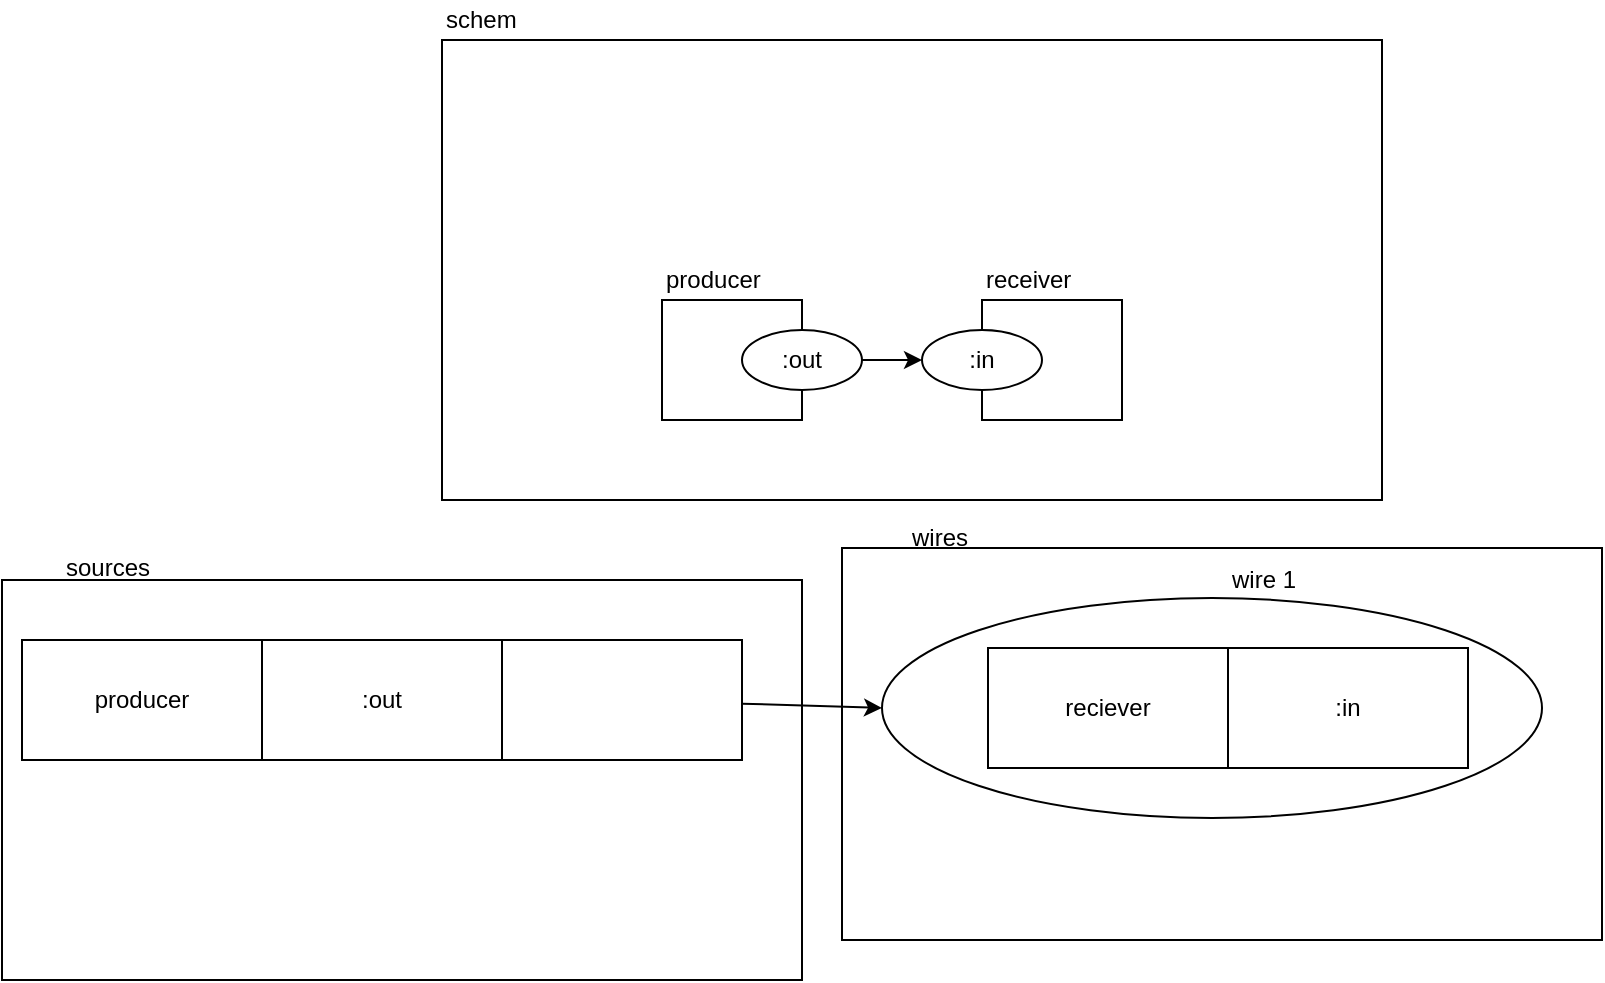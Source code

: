 <mxfile version="12.2.2" type="device" pages="1"><diagram id="jtU3bBcgjTdiKSSMFFyf" name="hello1"><mxGraphModel dx="1106" dy="785" grid="1" gridSize="10" guides="1" tooltips="1" connect="1" arrows="1" fold="1" page="1" pageScale="1" pageWidth="827" pageHeight="1169" math="0" shadow="0"><root><mxCell id="0"/><mxCell id="1" parent="0"/><mxCell id="bRkfk_Cl8x4W_MEzLIDw-13" value="" style="rounded=0;whiteSpace=wrap;html=1;" vertex="1" parent="1"><mxGeometry x="440" y="584" width="380" height="196" as="geometry"/></mxCell><mxCell id="bRkfk_Cl8x4W_MEzLIDw-6" value="" style="rounded=0;whiteSpace=wrap;html=1;" vertex="1" parent="1"><mxGeometry x="20" y="600" width="400" height="200" as="geometry"/></mxCell><mxCell id="bRkfk_Cl8x4W_MEzLIDw-5" value="" style="ellipse;whiteSpace=wrap;html=1;" vertex="1" parent="1"><mxGeometry x="460" y="609" width="330" height="110" as="geometry"/></mxCell><mxCell id="34A3M__8Rm-RpJixuU7T-11" value="" style="rounded=0;whiteSpace=wrap;html=1;" parent="1" vertex="1"><mxGeometry x="240" y="330" width="470" height="230" as="geometry"/></mxCell><mxCell id="34A3M__8Rm-RpJixuU7T-15" value="" style="rounded=0;whiteSpace=wrap;html=1;" parent="1" vertex="1"><mxGeometry x="350" y="460" width="70" height="60" as="geometry"/></mxCell><mxCell id="34A3M__8Rm-RpJixuU7T-16" value="schem" style="text;html=1;resizable=0;points=[];autosize=1;align=left;verticalAlign=top;spacingTop=-4;" parent="1" vertex="1"><mxGeometry x="240" y="310" width="50" height="20" as="geometry"/></mxCell><mxCell id="34A3M__8Rm-RpJixuU7T-21" value="producer" style="text;html=1;resizable=0;points=[];autosize=1;align=left;verticalAlign=top;spacingTop=-4;" parent="1" vertex="1"><mxGeometry x="350" y="440" width="60" height="20" as="geometry"/></mxCell><mxCell id="34A3M__8Rm-RpJixuU7T-38" style="edgeStyle=orthogonalEdgeStyle;rounded=0;orthogonalLoop=1;jettySize=auto;html=1;exitX=1;exitY=0.5;exitDx=0;exitDy=0;" parent="1" source="34A3M__8Rm-RpJixuU7T-23" target="34A3M__8Rm-RpJixuU7T-35" edge="1"><mxGeometry relative="1" as="geometry"/></mxCell><mxCell id="34A3M__8Rm-RpJixuU7T-23" value=":out" style="ellipse;whiteSpace=wrap;html=1;" parent="1" vertex="1"><mxGeometry x="390" y="475" width="60" height="30" as="geometry"/></mxCell><mxCell id="34A3M__8Rm-RpJixuU7T-33" value="" style="rounded=0;whiteSpace=wrap;html=1;" parent="1" vertex="1"><mxGeometry x="510" y="460" width="70" height="60" as="geometry"/></mxCell><mxCell id="34A3M__8Rm-RpJixuU7T-34" value="receiver" style="text;html=1;resizable=0;points=[];autosize=1;align=left;verticalAlign=top;spacingTop=-4;" parent="1" vertex="1"><mxGeometry x="510" y="440" width="60" height="20" as="geometry"/></mxCell><mxCell id="34A3M__8Rm-RpJixuU7T-35" value=":in" style="ellipse;whiteSpace=wrap;html=1;" parent="1" vertex="1"><mxGeometry x="480" y="475" width="60" height="30" as="geometry"/></mxCell><mxCell id="bRkfk_Cl8x4W_MEzLIDw-1" value="producer" style="rounded=0;whiteSpace=wrap;html=1;" vertex="1" parent="1"><mxGeometry x="30" y="630" width="120" height="60" as="geometry"/></mxCell><mxCell id="bRkfk_Cl8x4W_MEzLIDw-2" value=":out" style="rounded=0;whiteSpace=wrap;html=1;" vertex="1" parent="1"><mxGeometry x="150" y="630" width="120" height="60" as="geometry"/></mxCell><mxCell id="bRkfk_Cl8x4W_MEzLIDw-3" value="reciever" style="rounded=0;whiteSpace=wrap;html=1;" vertex="1" parent="1"><mxGeometry x="513" y="634" width="120" height="60" as="geometry"/></mxCell><mxCell id="bRkfk_Cl8x4W_MEzLIDw-4" value=":in" style="rounded=0;whiteSpace=wrap;html=1;" vertex="1" parent="1"><mxGeometry x="633" y="634" width="120" height="60" as="geometry"/></mxCell><mxCell id="bRkfk_Cl8x4W_MEzLIDw-7" value="" style="rounded=0;whiteSpace=wrap;html=1;" vertex="1" parent="1"><mxGeometry x="270" y="630" width="120" height="60" as="geometry"/></mxCell><mxCell id="bRkfk_Cl8x4W_MEzLIDw-8" value="wire 1" style="text;html=1;resizable=0;points=[];autosize=1;align=left;verticalAlign=top;spacingTop=-4;" vertex="1" parent="1"><mxGeometry x="633" y="590" width="50" height="20" as="geometry"/></mxCell><mxCell id="bRkfk_Cl8x4W_MEzLIDw-10" value="sources" style="text;html=1;resizable=0;points=[];autosize=1;align=left;verticalAlign=top;spacingTop=-4;" vertex="1" parent="1"><mxGeometry x="50" y="584" width="60" height="20" as="geometry"/></mxCell><mxCell id="bRkfk_Cl8x4W_MEzLIDw-14" value="wires" style="text;html=1;resizable=0;points=[];autosize=1;align=left;verticalAlign=top;spacingTop=-4;" vertex="1" parent="1"><mxGeometry x="473" y="569" width="40" height="20" as="geometry"/></mxCell><mxCell id="bRkfk_Cl8x4W_MEzLIDw-15" value="" style="endArrow=classic;html=1;entryX=0;entryY=0.5;entryDx=0;entryDy=0;" edge="1" parent="1" source="bRkfk_Cl8x4W_MEzLIDw-7" target="bRkfk_Cl8x4W_MEzLIDw-5"><mxGeometry width="50" height="50" relative="1" as="geometry"><mxPoint x="20" y="980" as="sourcePoint"/><mxPoint x="70" y="930" as="targetPoint"/></mxGeometry></mxCell></root></mxGraphModel></diagram></mxfile>